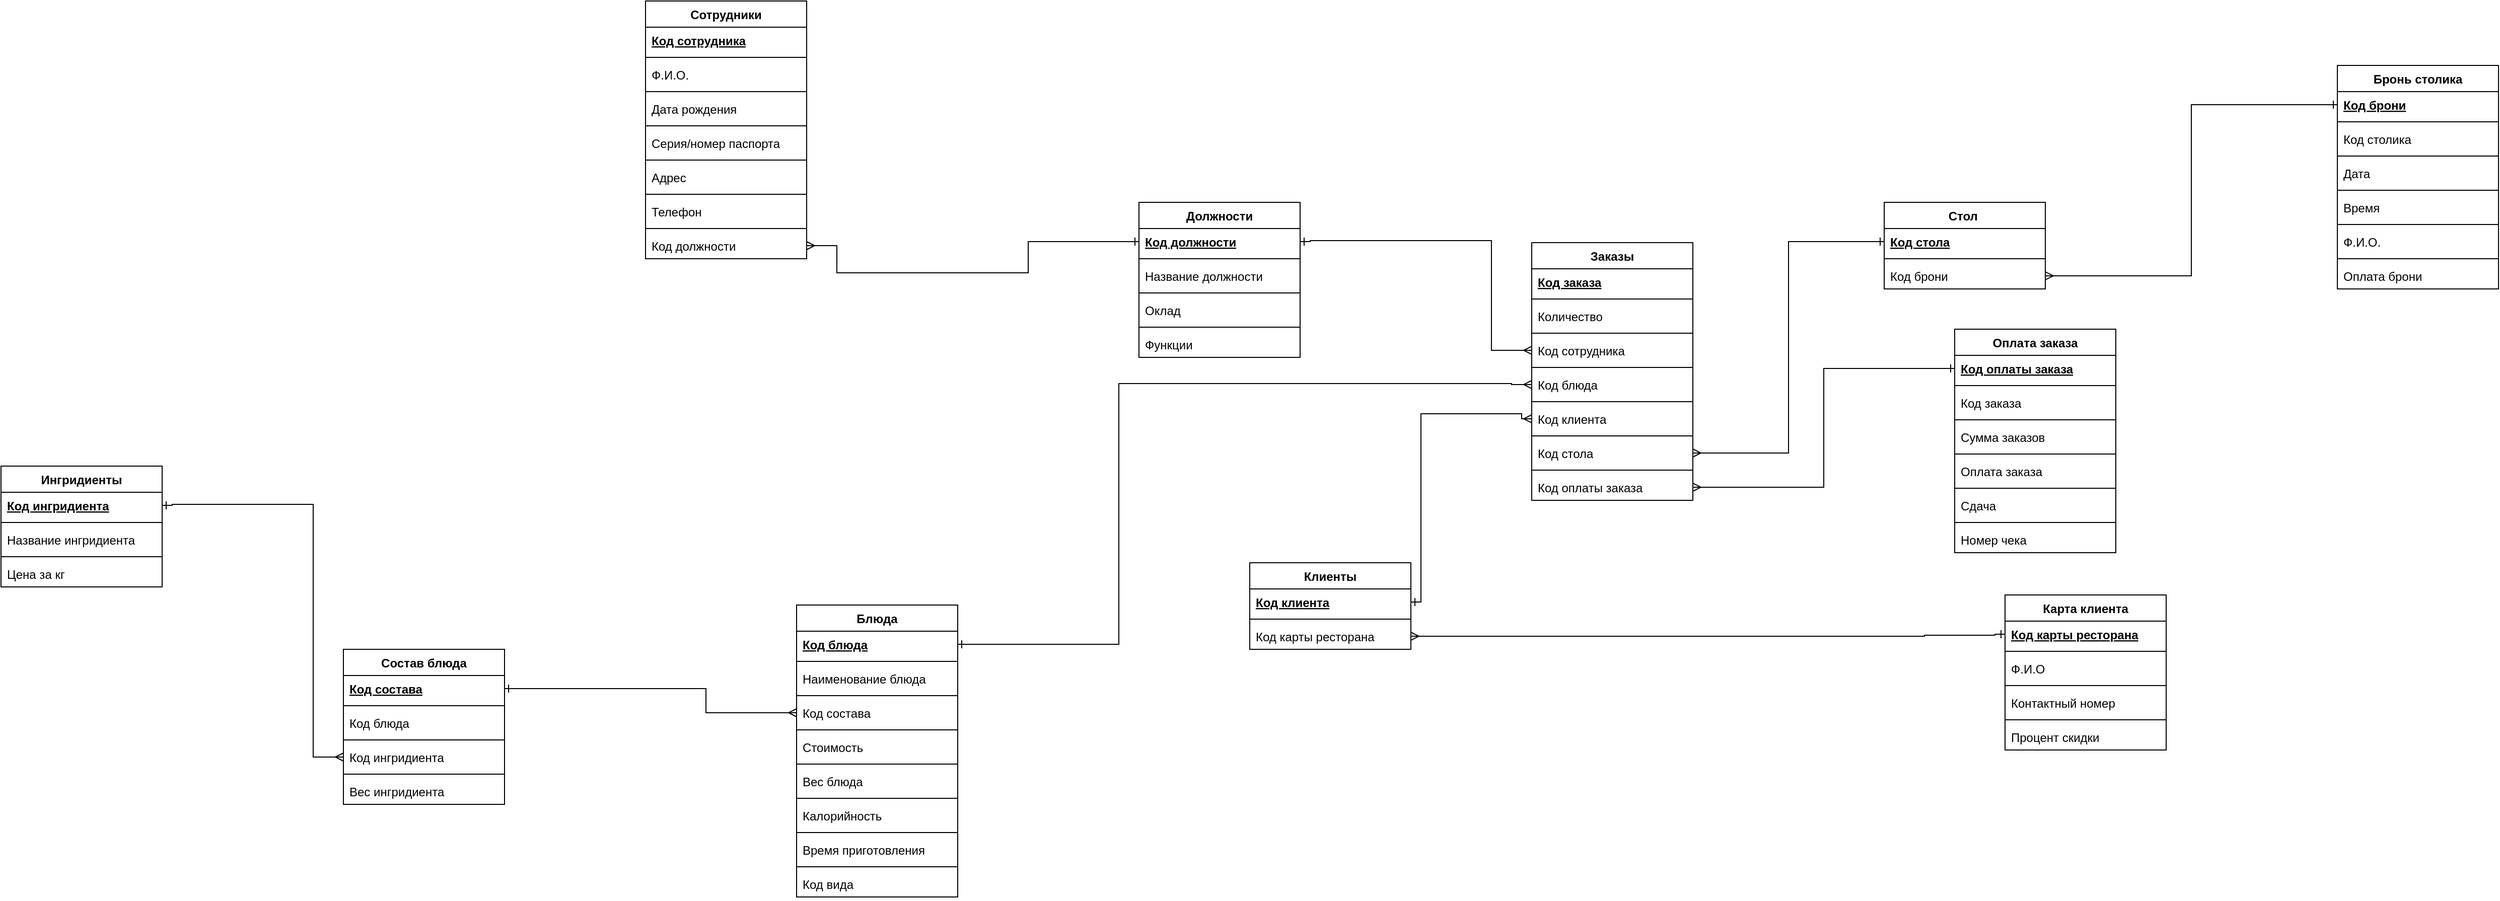<mxfile version="20.5.3" type="device"><diagram id="atBSLd9oxF2g1N4sdfub" name="Страница 1"><mxGraphModel dx="1361" dy="656" grid="1" gridSize="10" guides="1" tooltips="1" connect="1" arrows="1" fold="1" page="1" pageScale="1" pageWidth="827" pageHeight="1169" math="0" shadow="0"><root><mxCell id="0"/><mxCell id="1" parent="0"/><mxCell id="xciI6ftaK6mQQsYRn1a--1" value="Сотрудники" style="swimlane;fontStyle=1;align=center;verticalAlign=top;childLayout=stackLayout;horizontal=1;startSize=26;horizontalStack=0;resizeParent=1;resizeParentMax=0;resizeLast=0;collapsible=1;marginBottom=0;" parent="1" vertex="1"><mxGeometry x="50" y="170" width="160" height="256" as="geometry"/></mxCell><mxCell id="xciI6ftaK6mQQsYRn1a--2" value="Код сотрудника" style="text;strokeColor=none;fillColor=none;align=left;verticalAlign=top;spacingLeft=4;spacingRight=4;overflow=hidden;rotatable=0;points=[[0,0.5],[1,0.5]];portConstraint=eastwest;fontStyle=5" parent="xciI6ftaK6mQQsYRn1a--1" vertex="1"><mxGeometry y="26" width="160" height="26" as="geometry"/></mxCell><mxCell id="xciI6ftaK6mQQsYRn1a--3" value="" style="line;strokeWidth=1;fillColor=none;align=left;verticalAlign=middle;spacingTop=-1;spacingLeft=3;spacingRight=3;rotatable=0;labelPosition=right;points=[];portConstraint=eastwest;strokeColor=inherit;" parent="xciI6ftaK6mQQsYRn1a--1" vertex="1"><mxGeometry y="52" width="160" height="8" as="geometry"/></mxCell><mxCell id="xciI6ftaK6mQQsYRn1a--4" value="Ф.И.О." style="text;strokeColor=none;fillColor=none;align=left;verticalAlign=top;spacingLeft=4;spacingRight=4;overflow=hidden;rotatable=0;points=[[0,0.5],[1,0.5]];portConstraint=eastwest;" parent="xciI6ftaK6mQQsYRn1a--1" vertex="1"><mxGeometry y="60" width="160" height="26" as="geometry"/></mxCell><mxCell id="xciI6ftaK6mQQsYRn1a--10" value="" style="line;strokeWidth=1;fillColor=none;align=left;verticalAlign=middle;spacingTop=-1;spacingLeft=3;spacingRight=3;rotatable=0;labelPosition=right;points=[];portConstraint=eastwest;strokeColor=inherit;" parent="xciI6ftaK6mQQsYRn1a--1" vertex="1"><mxGeometry y="86" width="160" height="8" as="geometry"/></mxCell><mxCell id="xciI6ftaK6mQQsYRn1a--5" value="Дата рождения&#10;" style="text;strokeColor=none;fillColor=none;align=left;verticalAlign=top;spacingLeft=4;spacingRight=4;overflow=hidden;rotatable=0;points=[[0,0.5],[1,0.5]];portConstraint=eastwest;" parent="xciI6ftaK6mQQsYRn1a--1" vertex="1"><mxGeometry y="94" width="160" height="26" as="geometry"/></mxCell><mxCell id="xciI6ftaK6mQQsYRn1a--14" value="" style="line;strokeWidth=1;fillColor=none;align=left;verticalAlign=middle;spacingTop=-1;spacingLeft=3;spacingRight=3;rotatable=0;labelPosition=right;points=[];portConstraint=eastwest;strokeColor=inherit;" parent="xciI6ftaK6mQQsYRn1a--1" vertex="1"><mxGeometry y="120" width="160" height="8" as="geometry"/></mxCell><mxCell id="xciI6ftaK6mQQsYRn1a--6" value="Серия/номер паспорта" style="text;strokeColor=none;fillColor=none;align=left;verticalAlign=top;spacingLeft=4;spacingRight=4;overflow=hidden;rotatable=0;points=[[0,0.5],[1,0.5]];portConstraint=eastwest;" parent="xciI6ftaK6mQQsYRn1a--1" vertex="1"><mxGeometry y="128" width="160" height="26" as="geometry"/></mxCell><mxCell id="xciI6ftaK6mQQsYRn1a--11" value="" style="line;strokeWidth=1;fillColor=none;align=left;verticalAlign=middle;spacingTop=-1;spacingLeft=3;spacingRight=3;rotatable=0;labelPosition=right;points=[];portConstraint=eastwest;strokeColor=inherit;" parent="xciI6ftaK6mQQsYRn1a--1" vertex="1"><mxGeometry y="154" width="160" height="8" as="geometry"/></mxCell><mxCell id="xciI6ftaK6mQQsYRn1a--7" value="Адрес" style="text;strokeColor=none;fillColor=none;align=left;verticalAlign=top;spacingLeft=4;spacingRight=4;overflow=hidden;rotatable=0;points=[[0,0.5],[1,0.5]];portConstraint=eastwest;" parent="xciI6ftaK6mQQsYRn1a--1" vertex="1"><mxGeometry y="162" width="160" height="26" as="geometry"/></mxCell><mxCell id="xciI6ftaK6mQQsYRn1a--12" value="" style="line;strokeWidth=1;fillColor=none;align=left;verticalAlign=middle;spacingTop=-1;spacingLeft=3;spacingRight=3;rotatable=0;labelPosition=right;points=[];portConstraint=eastwest;strokeColor=inherit;" parent="xciI6ftaK6mQQsYRn1a--1" vertex="1"><mxGeometry y="188" width="160" height="8" as="geometry"/></mxCell><mxCell id="xciI6ftaK6mQQsYRn1a--8" value="Телефон" style="text;strokeColor=none;fillColor=none;align=left;verticalAlign=top;spacingLeft=4;spacingRight=4;overflow=hidden;rotatable=0;points=[[0,0.5],[1,0.5]];portConstraint=eastwest;" parent="xciI6ftaK6mQQsYRn1a--1" vertex="1"><mxGeometry y="196" width="160" height="26" as="geometry"/></mxCell><mxCell id="xciI6ftaK6mQQsYRn1a--13" value="" style="line;strokeWidth=1;fillColor=none;align=left;verticalAlign=middle;spacingTop=-1;spacingLeft=3;spacingRight=3;rotatable=0;labelPosition=right;points=[];portConstraint=eastwest;strokeColor=inherit;" parent="xciI6ftaK6mQQsYRn1a--1" vertex="1"><mxGeometry y="222" width="160" height="8" as="geometry"/></mxCell><mxCell id="xciI6ftaK6mQQsYRn1a--9" value="Код должности" style="text;strokeColor=none;fillColor=none;align=left;verticalAlign=top;spacingLeft=4;spacingRight=4;overflow=hidden;rotatable=0;points=[[0,0.5],[1,0.5]];portConstraint=eastwest;" parent="xciI6ftaK6mQQsYRn1a--1" vertex="1"><mxGeometry y="230" width="160" height="26" as="geometry"/></mxCell><mxCell id="xciI6ftaK6mQQsYRn1a--15" value="Заказы" style="swimlane;fontStyle=1;align=center;verticalAlign=top;childLayout=stackLayout;horizontal=1;startSize=26;horizontalStack=0;resizeParent=1;resizeParentMax=0;resizeLast=0;collapsible=1;marginBottom=0;" parent="1" vertex="1"><mxGeometry x="930" y="410" width="160" height="256" as="geometry"/></mxCell><mxCell id="xciI6ftaK6mQQsYRn1a--16" value="Код заказа" style="text;strokeColor=none;fillColor=none;align=left;verticalAlign=top;spacingLeft=4;spacingRight=4;overflow=hidden;rotatable=0;points=[[0,0.5],[1,0.5]];portConstraint=eastwest;fontStyle=5" parent="xciI6ftaK6mQQsYRn1a--15" vertex="1"><mxGeometry y="26" width="160" height="26" as="geometry"/></mxCell><mxCell id="xciI6ftaK6mQQsYRn1a--17" value="" style="line;strokeWidth=1;fillColor=none;align=left;verticalAlign=middle;spacingTop=-1;spacingLeft=3;spacingRight=3;rotatable=0;labelPosition=right;points=[];portConstraint=eastwest;strokeColor=inherit;" parent="xciI6ftaK6mQQsYRn1a--15" vertex="1"><mxGeometry y="52" width="160" height="8" as="geometry"/></mxCell><mxCell id="xciI6ftaK6mQQsYRn1a--18" value="Количество" style="text;strokeColor=none;fillColor=none;align=left;verticalAlign=top;spacingLeft=4;spacingRight=4;overflow=hidden;rotatable=0;points=[[0,0.5],[1,0.5]];portConstraint=eastwest;" parent="xciI6ftaK6mQQsYRn1a--15" vertex="1"><mxGeometry y="60" width="160" height="26" as="geometry"/></mxCell><mxCell id="xciI6ftaK6mQQsYRn1a--22" value="" style="line;strokeWidth=1;fillColor=none;align=left;verticalAlign=middle;spacingTop=-1;spacingLeft=3;spacingRight=3;rotatable=0;labelPosition=right;points=[];portConstraint=eastwest;strokeColor=inherit;" parent="xciI6ftaK6mQQsYRn1a--15" vertex="1"><mxGeometry y="86" width="160" height="8" as="geometry"/></mxCell><mxCell id="xciI6ftaK6mQQsYRn1a--19" value="Код сотрудника" style="text;strokeColor=none;fillColor=none;align=left;verticalAlign=top;spacingLeft=4;spacingRight=4;overflow=hidden;rotatable=0;points=[[0,0.5],[1,0.5]];portConstraint=eastwest;" parent="xciI6ftaK6mQQsYRn1a--15" vertex="1"><mxGeometry y="94" width="160" height="26" as="geometry"/></mxCell><mxCell id="xciI6ftaK6mQQsYRn1a--23" value="" style="line;strokeWidth=1;fillColor=none;align=left;verticalAlign=middle;spacingTop=-1;spacingLeft=3;spacingRight=3;rotatable=0;labelPosition=right;points=[];portConstraint=eastwest;strokeColor=inherit;" parent="xciI6ftaK6mQQsYRn1a--15" vertex="1"><mxGeometry y="120" width="160" height="8" as="geometry"/></mxCell><mxCell id="xciI6ftaK6mQQsYRn1a--20" value="Код блюда" style="text;strokeColor=none;fillColor=none;align=left;verticalAlign=top;spacingLeft=4;spacingRight=4;overflow=hidden;rotatable=0;points=[[0,0.5],[1,0.5]];portConstraint=eastwest;" parent="xciI6ftaK6mQQsYRn1a--15" vertex="1"><mxGeometry y="128" width="160" height="26" as="geometry"/></mxCell><mxCell id="xciI6ftaK6mQQsYRn1a--24" value="" style="line;strokeWidth=1;fillColor=none;align=left;verticalAlign=middle;spacingTop=-1;spacingLeft=3;spacingRight=3;rotatable=0;labelPosition=right;points=[];portConstraint=eastwest;strokeColor=inherit;" parent="xciI6ftaK6mQQsYRn1a--15" vertex="1"><mxGeometry y="154" width="160" height="8" as="geometry"/></mxCell><mxCell id="xciI6ftaK6mQQsYRn1a--21" value="Код клиента" style="text;strokeColor=none;fillColor=none;align=left;verticalAlign=top;spacingLeft=4;spacingRight=4;overflow=hidden;rotatable=0;points=[[0,0.5],[1,0.5]];portConstraint=eastwest;" parent="xciI6ftaK6mQQsYRn1a--15" vertex="1"><mxGeometry y="162" width="160" height="26" as="geometry"/></mxCell><mxCell id="rfaicWB3k9JsIbK_c1Ve-2" value="" style="line;strokeWidth=1;fillColor=none;align=left;verticalAlign=middle;spacingTop=-1;spacingLeft=3;spacingRight=3;rotatable=0;labelPosition=right;points=[];portConstraint=eastwest;strokeColor=inherit;" parent="xciI6ftaK6mQQsYRn1a--15" vertex="1"><mxGeometry y="188" width="160" height="8" as="geometry"/></mxCell><mxCell id="rfaicWB3k9JsIbK_c1Ve-1" value="Код стола" style="text;strokeColor=none;fillColor=none;align=left;verticalAlign=top;spacingLeft=4;spacingRight=4;overflow=hidden;rotatable=0;points=[[0,0.5],[1,0.5]];portConstraint=eastwest;" parent="xciI6ftaK6mQQsYRn1a--15" vertex="1"><mxGeometry y="196" width="160" height="26" as="geometry"/></mxCell><mxCell id="JYKzeI8kf_9H_aZX5BQ2-12" value="" style="line;strokeWidth=1;fillColor=none;align=left;verticalAlign=middle;spacingTop=-1;spacingLeft=3;spacingRight=3;rotatable=0;labelPosition=right;points=[];portConstraint=eastwest;strokeColor=inherit;" vertex="1" parent="xciI6ftaK6mQQsYRn1a--15"><mxGeometry y="222" width="160" height="8" as="geometry"/></mxCell><mxCell id="JYKzeI8kf_9H_aZX5BQ2-11" value="Код оплаты заказа" style="text;strokeColor=none;fillColor=none;align=left;verticalAlign=top;spacingLeft=4;spacingRight=4;overflow=hidden;rotatable=0;points=[[0,0.5],[1,0.5]];portConstraint=eastwest;" vertex="1" parent="xciI6ftaK6mQQsYRn1a--15"><mxGeometry y="230" width="160" height="26" as="geometry"/></mxCell><mxCell id="xciI6ftaK6mQQsYRn1a--25" value="Блюда" style="swimlane;fontStyle=1;align=center;verticalAlign=top;childLayout=stackLayout;horizontal=1;startSize=26;horizontalStack=0;resizeParent=1;resizeParentMax=0;resizeLast=0;collapsible=1;marginBottom=0;" parent="1" vertex="1"><mxGeometry x="200" y="770" width="160" height="290" as="geometry"/></mxCell><mxCell id="xciI6ftaK6mQQsYRn1a--26" value="Код блюда" style="text;strokeColor=none;fillColor=none;align=left;verticalAlign=top;spacingLeft=4;spacingRight=4;overflow=hidden;rotatable=0;points=[[0,0.5],[1,0.5]];portConstraint=eastwest;fontStyle=5" parent="xciI6ftaK6mQQsYRn1a--25" vertex="1"><mxGeometry y="26" width="160" height="26" as="geometry"/></mxCell><mxCell id="xciI6ftaK6mQQsYRn1a--27" value="" style="line;strokeWidth=1;fillColor=none;align=left;verticalAlign=middle;spacingTop=-1;spacingLeft=3;spacingRight=3;rotatable=0;labelPosition=right;points=[];portConstraint=eastwest;strokeColor=inherit;" parent="xciI6ftaK6mQQsYRn1a--25" vertex="1"><mxGeometry y="52" width="160" height="8" as="geometry"/></mxCell><mxCell id="xciI6ftaK6mQQsYRn1a--28" value="Наименование блюда" style="text;strokeColor=none;fillColor=none;align=left;verticalAlign=top;spacingLeft=4;spacingRight=4;overflow=hidden;rotatable=0;points=[[0,0.5],[1,0.5]];portConstraint=eastwest;" parent="xciI6ftaK6mQQsYRn1a--25" vertex="1"><mxGeometry y="60" width="160" height="26" as="geometry"/></mxCell><mxCell id="xciI6ftaK6mQQsYRn1a--29" value="" style="line;strokeWidth=1;fillColor=none;align=left;verticalAlign=middle;spacingTop=-1;spacingLeft=3;spacingRight=3;rotatable=0;labelPosition=right;points=[];portConstraint=eastwest;strokeColor=inherit;" parent="xciI6ftaK6mQQsYRn1a--25" vertex="1"><mxGeometry y="86" width="160" height="8" as="geometry"/></mxCell><mxCell id="xciI6ftaK6mQQsYRn1a--30" value="Код состава" style="text;strokeColor=none;fillColor=none;align=left;verticalAlign=top;spacingLeft=4;spacingRight=4;overflow=hidden;rotatable=0;points=[[0,0.5],[1,0.5]];portConstraint=eastwest;" parent="xciI6ftaK6mQQsYRn1a--25" vertex="1"><mxGeometry y="94" width="160" height="26" as="geometry"/></mxCell><mxCell id="xciI6ftaK6mQQsYRn1a--31" value="" style="line;strokeWidth=1;fillColor=none;align=left;verticalAlign=middle;spacingTop=-1;spacingLeft=3;spacingRight=3;rotatable=0;labelPosition=right;points=[];portConstraint=eastwest;strokeColor=inherit;" parent="xciI6ftaK6mQQsYRn1a--25" vertex="1"><mxGeometry y="120" width="160" height="8" as="geometry"/></mxCell><mxCell id="xciI6ftaK6mQQsYRn1a--32" value="Стоимость" style="text;strokeColor=none;fillColor=none;align=left;verticalAlign=top;spacingLeft=4;spacingRight=4;overflow=hidden;rotatable=0;points=[[0,0.5],[1,0.5]];portConstraint=eastwest;" parent="xciI6ftaK6mQQsYRn1a--25" vertex="1"><mxGeometry y="128" width="160" height="26" as="geometry"/></mxCell><mxCell id="xciI6ftaK6mQQsYRn1a--33" value="" style="line;strokeWidth=1;fillColor=none;align=left;verticalAlign=middle;spacingTop=-1;spacingLeft=3;spacingRight=3;rotatable=0;labelPosition=right;points=[];portConstraint=eastwest;strokeColor=inherit;" parent="xciI6ftaK6mQQsYRn1a--25" vertex="1"><mxGeometry y="154" width="160" height="8" as="geometry"/></mxCell><mxCell id="xciI6ftaK6mQQsYRn1a--34" value="Вес блюда" style="text;strokeColor=none;fillColor=none;align=left;verticalAlign=top;spacingLeft=4;spacingRight=4;overflow=hidden;rotatable=0;points=[[0,0.5],[1,0.5]];portConstraint=eastwest;" parent="xciI6ftaK6mQQsYRn1a--25" vertex="1"><mxGeometry y="162" width="160" height="26" as="geometry"/></mxCell><mxCell id="xciI6ftaK6mQQsYRn1a--38" value="" style="line;strokeWidth=1;fillColor=none;align=left;verticalAlign=middle;spacingTop=-1;spacingLeft=3;spacingRight=3;rotatable=0;labelPosition=right;points=[];portConstraint=eastwest;strokeColor=inherit;" parent="xciI6ftaK6mQQsYRn1a--25" vertex="1"><mxGeometry y="188" width="160" height="8" as="geometry"/></mxCell><mxCell id="xciI6ftaK6mQQsYRn1a--35" value="Калорийность" style="text;strokeColor=none;fillColor=none;align=left;verticalAlign=top;spacingLeft=4;spacingRight=4;overflow=hidden;rotatable=0;points=[[0,0.5],[1,0.5]];portConstraint=eastwest;" parent="xciI6ftaK6mQQsYRn1a--25" vertex="1"><mxGeometry y="196" width="160" height="26" as="geometry"/></mxCell><mxCell id="xciI6ftaK6mQQsYRn1a--40" value="" style="line;strokeWidth=1;fillColor=none;align=left;verticalAlign=middle;spacingTop=-1;spacingLeft=3;spacingRight=3;rotatable=0;labelPosition=right;points=[];portConstraint=eastwest;strokeColor=inherit;" parent="xciI6ftaK6mQQsYRn1a--25" vertex="1"><mxGeometry y="222" width="160" height="8" as="geometry"/></mxCell><mxCell id="xciI6ftaK6mQQsYRn1a--36" value="Время приготовления" style="text;strokeColor=none;fillColor=none;align=left;verticalAlign=top;spacingLeft=4;spacingRight=4;overflow=hidden;rotatable=0;points=[[0,0.5],[1,0.5]];portConstraint=eastwest;" parent="xciI6ftaK6mQQsYRn1a--25" vertex="1"><mxGeometry y="230" width="160" height="26" as="geometry"/></mxCell><mxCell id="xciI6ftaK6mQQsYRn1a--39" value="" style="line;strokeWidth=1;fillColor=none;align=left;verticalAlign=middle;spacingTop=-1;spacingLeft=3;spacingRight=3;rotatable=0;labelPosition=right;points=[];portConstraint=eastwest;strokeColor=inherit;" parent="xciI6ftaK6mQQsYRn1a--25" vertex="1"><mxGeometry y="256" width="160" height="8" as="geometry"/></mxCell><mxCell id="xciI6ftaK6mQQsYRn1a--37" value="Код вида" style="text;strokeColor=none;fillColor=none;align=left;verticalAlign=top;spacingLeft=4;spacingRight=4;overflow=hidden;rotatable=0;points=[[0,0.5],[1,0.5]];portConstraint=eastwest;" parent="xciI6ftaK6mQQsYRn1a--25" vertex="1"><mxGeometry y="264" width="160" height="26" as="geometry"/></mxCell><mxCell id="xciI6ftaK6mQQsYRn1a--51" value="Должности" style="swimlane;fontStyle=1;align=center;verticalAlign=top;childLayout=stackLayout;horizontal=1;startSize=26;horizontalStack=0;resizeParent=1;resizeParentMax=0;resizeLast=0;collapsible=1;marginBottom=0;" parent="1" vertex="1"><mxGeometry x="540" y="370" width="160" height="154" as="geometry"/></mxCell><mxCell id="xciI6ftaK6mQQsYRn1a--52" value="Код должности" style="text;strokeColor=none;fillColor=none;align=left;verticalAlign=top;spacingLeft=4;spacingRight=4;overflow=hidden;rotatable=0;points=[[0,0.5],[1,0.5]];portConstraint=eastwest;fontStyle=5" parent="xciI6ftaK6mQQsYRn1a--51" vertex="1"><mxGeometry y="26" width="160" height="26" as="geometry"/></mxCell><mxCell id="xciI6ftaK6mQQsYRn1a--53" value="" style="line;strokeWidth=1;fillColor=none;align=left;verticalAlign=middle;spacingTop=-1;spacingLeft=3;spacingRight=3;rotatable=0;labelPosition=right;points=[];portConstraint=eastwest;strokeColor=inherit;" parent="xciI6ftaK6mQQsYRn1a--51" vertex="1"><mxGeometry y="52" width="160" height="8" as="geometry"/></mxCell><mxCell id="xciI6ftaK6mQQsYRn1a--54" value="Название должности" style="text;strokeColor=none;fillColor=none;align=left;verticalAlign=top;spacingLeft=4;spacingRight=4;overflow=hidden;rotatable=0;points=[[0,0.5],[1,0.5]];portConstraint=eastwest;" parent="xciI6ftaK6mQQsYRn1a--51" vertex="1"><mxGeometry y="60" width="160" height="26" as="geometry"/></mxCell><mxCell id="xciI6ftaK6mQQsYRn1a--55" value="" style="line;strokeWidth=1;fillColor=none;align=left;verticalAlign=middle;spacingTop=-1;spacingLeft=3;spacingRight=3;rotatable=0;labelPosition=right;points=[];portConstraint=eastwest;strokeColor=inherit;" parent="xciI6ftaK6mQQsYRn1a--51" vertex="1"><mxGeometry y="86" width="160" height="8" as="geometry"/></mxCell><mxCell id="xciI6ftaK6mQQsYRn1a--56" value="Оклад" style="text;strokeColor=none;fillColor=none;align=left;verticalAlign=top;spacingLeft=4;spacingRight=4;overflow=hidden;rotatable=0;points=[[0,0.5],[1,0.5]];portConstraint=eastwest;" parent="xciI6ftaK6mQQsYRn1a--51" vertex="1"><mxGeometry y="94" width="160" height="26" as="geometry"/></mxCell><mxCell id="xciI6ftaK6mQQsYRn1a--57" value="" style="line;strokeWidth=1;fillColor=none;align=left;verticalAlign=middle;spacingTop=-1;spacingLeft=3;spacingRight=3;rotatable=0;labelPosition=right;points=[];portConstraint=eastwest;strokeColor=inherit;" parent="xciI6ftaK6mQQsYRn1a--51" vertex="1"><mxGeometry y="120" width="160" height="8" as="geometry"/></mxCell><mxCell id="xciI6ftaK6mQQsYRn1a--58" value="Функции" style="text;strokeColor=none;fillColor=none;align=left;verticalAlign=top;spacingLeft=4;spacingRight=4;overflow=hidden;rotatable=0;points=[[0,0.5],[1,0.5]];portConstraint=eastwest;" parent="xciI6ftaK6mQQsYRn1a--51" vertex="1"><mxGeometry y="128" width="160" height="26" as="geometry"/></mxCell><mxCell id="xciI6ftaK6mQQsYRn1a--71" value="Бронь столика" style="swimlane;fontStyle=1;align=center;verticalAlign=top;childLayout=stackLayout;horizontal=1;startSize=26;horizontalStack=0;resizeParent=1;resizeParentMax=0;resizeLast=0;collapsible=1;marginBottom=0;" parent="1" vertex="1"><mxGeometry x="1730" y="234" width="160" height="222" as="geometry"/></mxCell><mxCell id="xciI6ftaK6mQQsYRn1a--72" value="Код брони" style="text;strokeColor=none;fillColor=none;align=left;verticalAlign=top;spacingLeft=4;spacingRight=4;overflow=hidden;rotatable=0;points=[[0,0.5],[1,0.5]];portConstraint=eastwest;fontStyle=5" parent="xciI6ftaK6mQQsYRn1a--71" vertex="1"><mxGeometry y="26" width="160" height="26" as="geometry"/></mxCell><mxCell id="xciI6ftaK6mQQsYRn1a--73" value="" style="line;strokeWidth=1;fillColor=none;align=left;verticalAlign=middle;spacingTop=-1;spacingLeft=3;spacingRight=3;rotatable=0;labelPosition=right;points=[];portConstraint=eastwest;strokeColor=inherit;" parent="xciI6ftaK6mQQsYRn1a--71" vertex="1"><mxGeometry y="52" width="160" height="8" as="geometry"/></mxCell><mxCell id="xciI6ftaK6mQQsYRn1a--74" value="Код столика" style="text;strokeColor=none;fillColor=none;align=left;verticalAlign=top;spacingLeft=4;spacingRight=4;overflow=hidden;rotatable=0;points=[[0,0.5],[1,0.5]];portConstraint=eastwest;" parent="xciI6ftaK6mQQsYRn1a--71" vertex="1"><mxGeometry y="60" width="160" height="26" as="geometry"/></mxCell><mxCell id="xciI6ftaK6mQQsYRn1a--75" value="" style="line;strokeWidth=1;fillColor=none;align=left;verticalAlign=middle;spacingTop=-1;spacingLeft=3;spacingRight=3;rotatable=0;labelPosition=right;points=[];portConstraint=eastwest;strokeColor=inherit;" parent="xciI6ftaK6mQQsYRn1a--71" vertex="1"><mxGeometry y="86" width="160" height="8" as="geometry"/></mxCell><mxCell id="xciI6ftaK6mQQsYRn1a--76" value="Дата" style="text;strokeColor=none;fillColor=none;align=left;verticalAlign=top;spacingLeft=4;spacingRight=4;overflow=hidden;rotatable=0;points=[[0,0.5],[1,0.5]];portConstraint=eastwest;" parent="xciI6ftaK6mQQsYRn1a--71" vertex="1"><mxGeometry y="94" width="160" height="26" as="geometry"/></mxCell><mxCell id="xciI6ftaK6mQQsYRn1a--77" value="" style="line;strokeWidth=1;fillColor=none;align=left;verticalAlign=middle;spacingTop=-1;spacingLeft=3;spacingRight=3;rotatable=0;labelPosition=right;points=[];portConstraint=eastwest;strokeColor=inherit;" parent="xciI6ftaK6mQQsYRn1a--71" vertex="1"><mxGeometry y="120" width="160" height="8" as="geometry"/></mxCell><mxCell id="xciI6ftaK6mQQsYRn1a--78" value="Время" style="text;strokeColor=none;fillColor=none;align=left;verticalAlign=top;spacingLeft=4;spacingRight=4;overflow=hidden;rotatable=0;points=[[0,0.5],[1,0.5]];portConstraint=eastwest;" parent="xciI6ftaK6mQQsYRn1a--71" vertex="1"><mxGeometry y="128" width="160" height="26" as="geometry"/></mxCell><mxCell id="xciI6ftaK6mQQsYRn1a--79" value="" style="line;strokeWidth=1;fillColor=none;align=left;verticalAlign=middle;spacingTop=-1;spacingLeft=3;spacingRight=3;rotatable=0;labelPosition=right;points=[];portConstraint=eastwest;strokeColor=inherit;" parent="xciI6ftaK6mQQsYRn1a--71" vertex="1"><mxGeometry y="154" width="160" height="8" as="geometry"/></mxCell><mxCell id="xciI6ftaK6mQQsYRn1a--80" value="Ф.И.О. " style="text;strokeColor=none;fillColor=none;align=left;verticalAlign=top;spacingLeft=4;spacingRight=4;overflow=hidden;rotatable=0;points=[[0,0.5],[1,0.5]];portConstraint=eastwest;" parent="xciI6ftaK6mQQsYRn1a--71" vertex="1"><mxGeometry y="162" width="160" height="26" as="geometry"/></mxCell><mxCell id="xciI6ftaK6mQQsYRn1a--81" value="" style="line;strokeWidth=1;fillColor=none;align=left;verticalAlign=middle;spacingTop=-1;spacingLeft=3;spacingRight=3;rotatable=0;labelPosition=right;points=[];portConstraint=eastwest;strokeColor=inherit;" parent="xciI6ftaK6mQQsYRn1a--71" vertex="1"><mxGeometry y="188" width="160" height="8" as="geometry"/></mxCell><mxCell id="xciI6ftaK6mQQsYRn1a--82" value="Оплата брони" style="text;strokeColor=none;fillColor=none;align=left;verticalAlign=top;spacingLeft=4;spacingRight=4;overflow=hidden;rotatable=0;points=[[0,0.5],[1,0.5]];portConstraint=eastwest;" parent="xciI6ftaK6mQQsYRn1a--71" vertex="1"><mxGeometry y="196" width="160" height="26" as="geometry"/></mxCell><mxCell id="xciI6ftaK6mQQsYRn1a--85" value="Стол " style="swimlane;fontStyle=1;align=center;verticalAlign=top;childLayout=stackLayout;horizontal=1;startSize=26;horizontalStack=0;resizeParent=1;resizeParentMax=0;resizeLast=0;collapsible=1;marginBottom=0;" parent="1" vertex="1"><mxGeometry x="1280" y="370" width="160" height="86" as="geometry"/></mxCell><mxCell id="xciI6ftaK6mQQsYRn1a--86" value="Код стола" style="text;strokeColor=none;fillColor=none;align=left;verticalAlign=top;spacingLeft=4;spacingRight=4;overflow=hidden;rotatable=0;points=[[0,0.5],[1,0.5]];portConstraint=eastwest;fontStyle=5" parent="xciI6ftaK6mQQsYRn1a--85" vertex="1"><mxGeometry y="26" width="160" height="26" as="geometry"/></mxCell><mxCell id="xciI6ftaK6mQQsYRn1a--87" value="" style="line;strokeWidth=1;fillColor=none;align=left;verticalAlign=middle;spacingTop=-1;spacingLeft=3;spacingRight=3;rotatable=0;labelPosition=right;points=[];portConstraint=eastwest;strokeColor=inherit;" parent="xciI6ftaK6mQQsYRn1a--85" vertex="1"><mxGeometry y="52" width="160" height="8" as="geometry"/></mxCell><mxCell id="xciI6ftaK6mQQsYRn1a--88" value="Код брони" style="text;strokeColor=none;fillColor=none;align=left;verticalAlign=top;spacingLeft=4;spacingRight=4;overflow=hidden;rotatable=0;points=[[0,0.5],[1,0.5]];portConstraint=eastwest;" parent="xciI6ftaK6mQQsYRn1a--85" vertex="1"><mxGeometry y="60" width="160" height="26" as="geometry"/></mxCell><mxCell id="xciI6ftaK6mQQsYRn1a--98" value="Состав блюда" style="swimlane;fontStyle=1;align=center;verticalAlign=top;childLayout=stackLayout;horizontal=1;startSize=26;horizontalStack=0;resizeParent=1;resizeParentMax=0;resizeLast=0;collapsible=1;marginBottom=0;" parent="1" vertex="1"><mxGeometry x="-250" y="814" width="160" height="154" as="geometry"/></mxCell><mxCell id="xciI6ftaK6mQQsYRn1a--99" value="Код состава" style="text;strokeColor=none;fillColor=none;align=left;verticalAlign=top;spacingLeft=4;spacingRight=4;overflow=hidden;rotatable=0;points=[[0,0.5],[1,0.5]];portConstraint=eastwest;fontStyle=5" parent="xciI6ftaK6mQQsYRn1a--98" vertex="1"><mxGeometry y="26" width="160" height="26" as="geometry"/></mxCell><mxCell id="xciI6ftaK6mQQsYRn1a--100" value="" style="line;strokeWidth=1;fillColor=none;align=left;verticalAlign=middle;spacingTop=-1;spacingLeft=3;spacingRight=3;rotatable=0;labelPosition=right;points=[];portConstraint=eastwest;strokeColor=inherit;" parent="xciI6ftaK6mQQsYRn1a--98" vertex="1"><mxGeometry y="52" width="160" height="8" as="geometry"/></mxCell><mxCell id="xciI6ftaK6mQQsYRn1a--101" value="Код блюда" style="text;strokeColor=none;fillColor=none;align=left;verticalAlign=top;spacingLeft=4;spacingRight=4;overflow=hidden;rotatable=0;points=[[0,0.5],[1,0.5]];portConstraint=eastwest;" parent="xciI6ftaK6mQQsYRn1a--98" vertex="1"><mxGeometry y="60" width="160" height="26" as="geometry"/></mxCell><mxCell id="xciI6ftaK6mQQsYRn1a--102" value="" style="line;strokeWidth=1;fillColor=none;align=left;verticalAlign=middle;spacingTop=-1;spacingLeft=3;spacingRight=3;rotatable=0;labelPosition=right;points=[];portConstraint=eastwest;strokeColor=inherit;" parent="xciI6ftaK6mQQsYRn1a--98" vertex="1"><mxGeometry y="86" width="160" height="8" as="geometry"/></mxCell><mxCell id="xciI6ftaK6mQQsYRn1a--103" value="Код ингридиента" style="text;strokeColor=none;fillColor=none;align=left;verticalAlign=top;spacingLeft=4;spacingRight=4;overflow=hidden;rotatable=0;points=[[0,0.5],[1,0.5]];portConstraint=eastwest;" parent="xciI6ftaK6mQQsYRn1a--98" vertex="1"><mxGeometry y="94" width="160" height="26" as="geometry"/></mxCell><mxCell id="xciI6ftaK6mQQsYRn1a--104" value="" style="line;strokeWidth=1;fillColor=none;align=left;verticalAlign=middle;spacingTop=-1;spacingLeft=3;spacingRight=3;rotatable=0;labelPosition=right;points=[];portConstraint=eastwest;strokeColor=inherit;" parent="xciI6ftaK6mQQsYRn1a--98" vertex="1"><mxGeometry y="120" width="160" height="8" as="geometry"/></mxCell><mxCell id="xciI6ftaK6mQQsYRn1a--105" value="Вес ингридиента" style="text;strokeColor=none;fillColor=none;align=left;verticalAlign=top;spacingLeft=4;spacingRight=4;overflow=hidden;rotatable=0;points=[[0,0.5],[1,0.5]];portConstraint=eastwest;" parent="xciI6ftaK6mQQsYRn1a--98" vertex="1"><mxGeometry y="128" width="160" height="26" as="geometry"/></mxCell><mxCell id="xciI6ftaK6mQQsYRn1a--110" value="Клиенты" style="swimlane;fontStyle=1;align=center;verticalAlign=top;childLayout=stackLayout;horizontal=1;startSize=26;horizontalStack=0;resizeParent=1;resizeParentMax=0;resizeLast=0;collapsible=1;marginBottom=0;" parent="1" vertex="1"><mxGeometry x="650" y="728" width="160" height="86" as="geometry"/></mxCell><mxCell id="xciI6ftaK6mQQsYRn1a--111" value="Код клиента" style="text;strokeColor=none;fillColor=none;align=left;verticalAlign=top;spacingLeft=4;spacingRight=4;overflow=hidden;rotatable=0;points=[[0,0.5],[1,0.5]];portConstraint=eastwest;fontStyle=5" parent="xciI6ftaK6mQQsYRn1a--110" vertex="1"><mxGeometry y="26" width="160" height="26" as="geometry"/></mxCell><mxCell id="xciI6ftaK6mQQsYRn1a--112" value="" style="line;strokeWidth=1;fillColor=none;align=left;verticalAlign=middle;spacingTop=-1;spacingLeft=3;spacingRight=3;rotatable=0;labelPosition=right;points=[];portConstraint=eastwest;strokeColor=inherit;" parent="xciI6ftaK6mQQsYRn1a--110" vertex="1"><mxGeometry y="52" width="160" height="8" as="geometry"/></mxCell><mxCell id="xciI6ftaK6mQQsYRn1a--113" value="Код карты ресторана" style="text;strokeColor=none;fillColor=none;align=left;verticalAlign=top;spacingLeft=4;spacingRight=4;overflow=hidden;rotatable=0;points=[[0,0.5],[1,0.5]];portConstraint=eastwest;" parent="xciI6ftaK6mQQsYRn1a--110" vertex="1"><mxGeometry y="60" width="160" height="26" as="geometry"/></mxCell><mxCell id="xciI6ftaK6mQQsYRn1a--122" value="Карта клиента" style="swimlane;fontStyle=1;align=center;verticalAlign=top;childLayout=stackLayout;horizontal=1;startSize=26;horizontalStack=0;resizeParent=1;resizeParentMax=0;resizeLast=0;collapsible=1;marginBottom=0;" parent="1" vertex="1"><mxGeometry x="1400" y="760" width="160" height="154" as="geometry"/></mxCell><mxCell id="xciI6ftaK6mQQsYRn1a--123" value="Код карты ресторана" style="text;strokeColor=none;fillColor=none;align=left;verticalAlign=top;spacingLeft=4;spacingRight=4;overflow=hidden;rotatable=0;points=[[0,0.5],[1,0.5]];portConstraint=eastwest;fontStyle=5" parent="xciI6ftaK6mQQsYRn1a--122" vertex="1"><mxGeometry y="26" width="160" height="26" as="geometry"/></mxCell><mxCell id="xciI6ftaK6mQQsYRn1a--124" value="" style="line;strokeWidth=1;fillColor=none;align=left;verticalAlign=middle;spacingTop=-1;spacingLeft=3;spacingRight=3;rotatable=0;labelPosition=right;points=[];portConstraint=eastwest;strokeColor=inherit;" parent="xciI6ftaK6mQQsYRn1a--122" vertex="1"><mxGeometry y="52" width="160" height="8" as="geometry"/></mxCell><mxCell id="xciI6ftaK6mQQsYRn1a--125" value="Ф.И.О" style="text;strokeColor=none;fillColor=none;align=left;verticalAlign=top;spacingLeft=4;spacingRight=4;overflow=hidden;rotatable=0;points=[[0,0.5],[1,0.5]];portConstraint=eastwest;" parent="xciI6ftaK6mQQsYRn1a--122" vertex="1"><mxGeometry y="60" width="160" height="26" as="geometry"/></mxCell><mxCell id="xciI6ftaK6mQQsYRn1a--129" value="" style="line;strokeWidth=1;fillColor=none;align=left;verticalAlign=middle;spacingTop=-1;spacingLeft=3;spacingRight=3;rotatable=0;labelPosition=right;points=[];portConstraint=eastwest;strokeColor=inherit;" parent="xciI6ftaK6mQQsYRn1a--122" vertex="1"><mxGeometry y="86" width="160" height="8" as="geometry"/></mxCell><mxCell id="xciI6ftaK6mQQsYRn1a--126" value="Контактный номер" style="text;strokeColor=none;fillColor=none;align=left;verticalAlign=top;spacingLeft=4;spacingRight=4;overflow=hidden;rotatable=0;points=[[0,0.5],[1,0.5]];portConstraint=eastwest;" parent="xciI6ftaK6mQQsYRn1a--122" vertex="1"><mxGeometry y="94" width="160" height="26" as="geometry"/></mxCell><mxCell id="xciI6ftaK6mQQsYRn1a--131" value="" style="line;strokeWidth=1;fillColor=none;align=left;verticalAlign=middle;spacingTop=-1;spacingLeft=3;spacingRight=3;rotatable=0;labelPosition=right;points=[];portConstraint=eastwest;strokeColor=inherit;" parent="xciI6ftaK6mQQsYRn1a--122" vertex="1"><mxGeometry y="120" width="160" height="8" as="geometry"/></mxCell><mxCell id="xciI6ftaK6mQQsYRn1a--130" value="Процент скидки" style="text;strokeColor=none;fillColor=none;align=left;verticalAlign=top;spacingLeft=4;spacingRight=4;overflow=hidden;rotatable=0;points=[[0,0.5],[1,0.5]];portConstraint=eastwest;" parent="xciI6ftaK6mQQsYRn1a--122" vertex="1"><mxGeometry y="128" width="160" height="26" as="geometry"/></mxCell><mxCell id="rfaicWB3k9JsIbK_c1Ve-5" style="edgeStyle=orthogonalEdgeStyle;rounded=0;orthogonalLoop=1;jettySize=auto;html=1;exitX=1;exitY=0.5;exitDx=0;exitDy=0;entryX=0;entryY=0.5;entryDx=0;entryDy=0;startArrow=ERmany;startFill=0;endArrow=ERone;endFill=0;" parent="1" source="rfaicWB3k9JsIbK_c1Ve-1" target="xciI6ftaK6mQQsYRn1a--86" edge="1"><mxGeometry relative="1" as="geometry"/></mxCell><mxCell id="rfaicWB3k9JsIbK_c1Ve-6" style="edgeStyle=orthogonalEdgeStyle;rounded=0;orthogonalLoop=1;jettySize=auto;html=1;exitX=1;exitY=0.5;exitDx=0;exitDy=0;entryX=0;entryY=0.5;entryDx=0;entryDy=0;startArrow=ERmany;startFill=0;endArrow=ERone;endFill=0;" parent="1" source="xciI6ftaK6mQQsYRn1a--88" target="xciI6ftaK6mQQsYRn1a--72" edge="1"><mxGeometry relative="1" as="geometry"><mxPoint x="1520" y="608.97" as="sourcePoint"/><mxPoint x="1750" y="398.97" as="targetPoint"/></mxGeometry></mxCell><mxCell id="rfaicWB3k9JsIbK_c1Ve-7" style="edgeStyle=orthogonalEdgeStyle;rounded=0;orthogonalLoop=1;jettySize=auto;html=1;exitX=1;exitY=0.5;exitDx=0;exitDy=0;entryX=0;entryY=0.5;entryDx=0;entryDy=0;startArrow=ERmany;startFill=0;endArrow=ERone;endFill=0;" parent="1" source="xciI6ftaK6mQQsYRn1a--113" target="xciI6ftaK6mQQsYRn1a--123" edge="1"><mxGeometry relative="1" as="geometry"><mxPoint x="870" y="910.0" as="sourcePoint"/><mxPoint x="1160" y="740" as="targetPoint"/><Array as="points"><mxPoint x="1320" y="801"/><mxPoint x="1320" y="800"/><mxPoint x="1390" y="800"/></Array></mxGeometry></mxCell><mxCell id="rfaicWB3k9JsIbK_c1Ve-8" style="edgeStyle=orthogonalEdgeStyle;rounded=0;orthogonalLoop=1;jettySize=auto;html=1;entryX=0;entryY=0.5;entryDx=0;entryDy=0;startArrow=ERone;startFill=0;endArrow=ERmany;endFill=0;exitX=1;exitY=0.5;exitDx=0;exitDy=0;" parent="1" source="xciI6ftaK6mQQsYRn1a--111" target="xciI6ftaK6mQQsYRn1a--21" edge="1"><mxGeometry relative="1" as="geometry"><mxPoint x="820" y="760" as="sourcePoint"/><mxPoint x="1347" y="700" as="targetPoint"/><Array as="points"><mxPoint x="820" y="767"/><mxPoint x="820" y="580"/><mxPoint x="920" y="580"/></Array></mxGeometry></mxCell><mxCell id="rfaicWB3k9JsIbK_c1Ve-9" style="edgeStyle=orthogonalEdgeStyle;rounded=0;orthogonalLoop=1;jettySize=auto;html=1;entryX=0;entryY=0.5;entryDx=0;entryDy=0;startArrow=ERone;startFill=0;endArrow=ERmany;endFill=0;exitX=1;exitY=0.5;exitDx=0;exitDy=0;" parent="1" source="xciI6ftaK6mQQsYRn1a--52" target="xciI6ftaK6mQQsYRn1a--19" edge="1"><mxGeometry relative="1" as="geometry"><mxPoint x="730" y="408" as="sourcePoint"/><mxPoint x="980" y="220.06" as="targetPoint"/><Array as="points"><mxPoint x="710" y="408"/><mxPoint x="890" y="408"/><mxPoint x="890" y="517"/></Array></mxGeometry></mxCell><mxCell id="rfaicWB3k9JsIbK_c1Ve-12" style="edgeStyle=orthogonalEdgeStyle;rounded=0;orthogonalLoop=1;jettySize=auto;html=1;entryX=0;entryY=0.5;entryDx=0;entryDy=0;startArrow=ERone;startFill=0;endArrow=ERmany;endFill=0;exitX=1;exitY=0.5;exitDx=0;exitDy=0;" parent="1" source="xciI6ftaK6mQQsYRn1a--26" target="xciI6ftaK6mQQsYRn1a--20" edge="1"><mxGeometry relative="1" as="geometry"><mxPoint x="450" y="771" as="sourcePoint"/><mxPoint x="650" y="873" as="targetPoint"/><Array as="points"><mxPoint x="520" y="809"/><mxPoint x="520" y="550"/><mxPoint x="910" y="550"/></Array></mxGeometry></mxCell><mxCell id="rfaicWB3k9JsIbK_c1Ve-13" style="edgeStyle=orthogonalEdgeStyle;rounded=0;orthogonalLoop=1;jettySize=auto;html=1;entryX=0;entryY=0.5;entryDx=0;entryDy=0;startArrow=ERone;startFill=0;endArrow=ERmany;endFill=0;exitX=1;exitY=0.5;exitDx=0;exitDy=0;" parent="1" source="xciI6ftaK6mQQsYRn1a--99" target="xciI6ftaK6mQQsYRn1a--30" edge="1"><mxGeometry relative="1" as="geometry"><mxPoint x="160" y="574" as="sourcePoint"/><mxPoint x="330" y="704" as="targetPoint"/><Array as="points"><mxPoint x="110" y="853"/><mxPoint x="110" y="877"/></Array></mxGeometry></mxCell><mxCell id="rfaicWB3k9JsIbK_c1Ve-14" value="Ингридиенты" style="swimlane;fontStyle=1;align=center;verticalAlign=top;childLayout=stackLayout;horizontal=1;startSize=26;horizontalStack=0;resizeParent=1;resizeParentMax=0;resizeLast=0;collapsible=1;marginBottom=0;" parent="1" vertex="1"><mxGeometry x="-590" y="632" width="160" height="120" as="geometry"/></mxCell><mxCell id="rfaicWB3k9JsIbK_c1Ve-15" value="Код ингридиента" style="text;strokeColor=none;fillColor=none;align=left;verticalAlign=top;spacingLeft=4;spacingRight=4;overflow=hidden;rotatable=0;points=[[0,0.5],[1,0.5]];portConstraint=eastwest;fontStyle=5" parent="rfaicWB3k9JsIbK_c1Ve-14" vertex="1"><mxGeometry y="26" width="160" height="26" as="geometry"/></mxCell><mxCell id="rfaicWB3k9JsIbK_c1Ve-16" value="" style="line;strokeWidth=1;fillColor=none;align=left;verticalAlign=middle;spacingTop=-1;spacingLeft=3;spacingRight=3;rotatable=0;labelPosition=right;points=[];portConstraint=eastwest;strokeColor=inherit;" parent="rfaicWB3k9JsIbK_c1Ve-14" vertex="1"><mxGeometry y="52" width="160" height="8" as="geometry"/></mxCell><mxCell id="rfaicWB3k9JsIbK_c1Ve-17" value="Название ингридиента" style="text;strokeColor=none;fillColor=none;align=left;verticalAlign=top;spacingLeft=4;spacingRight=4;overflow=hidden;rotatable=0;points=[[0,0.5],[1,0.5]];portConstraint=eastwest;" parent="rfaicWB3k9JsIbK_c1Ve-14" vertex="1"><mxGeometry y="60" width="160" height="26" as="geometry"/></mxCell><mxCell id="rfaicWB3k9JsIbK_c1Ve-18" value="" style="line;strokeWidth=1;fillColor=none;align=left;verticalAlign=middle;spacingTop=-1;spacingLeft=3;spacingRight=3;rotatable=0;labelPosition=right;points=[];portConstraint=eastwest;strokeColor=inherit;" parent="rfaicWB3k9JsIbK_c1Ve-14" vertex="1"><mxGeometry y="86" width="160" height="8" as="geometry"/></mxCell><mxCell id="rfaicWB3k9JsIbK_c1Ve-19" value="Цена за кг" style="text;strokeColor=none;fillColor=none;align=left;verticalAlign=top;spacingLeft=4;spacingRight=4;overflow=hidden;rotatable=0;points=[[0,0.5],[1,0.5]];portConstraint=eastwest;" parent="rfaicWB3k9JsIbK_c1Ve-14" vertex="1"><mxGeometry y="94" width="160" height="26" as="geometry"/></mxCell><mxCell id="JYKzeI8kf_9H_aZX5BQ2-1" style="edgeStyle=orthogonalEdgeStyle;rounded=0;orthogonalLoop=1;jettySize=auto;html=1;startArrow=ERone;startFill=0;endArrow=ERmany;endFill=0;exitX=1;exitY=0.5;exitDx=0;exitDy=0;entryX=0;entryY=0.5;entryDx=0;entryDy=0;" edge="1" parent="1" source="rfaicWB3k9JsIbK_c1Ve-15" target="xciI6ftaK6mQQsYRn1a--103"><mxGeometry relative="1" as="geometry"><mxPoint x="-240" y="926" as="sourcePoint"/><mxPoint x="-380" y="616" as="targetPoint"/><Array as="points"><mxPoint x="-420" y="670"/><mxPoint x="-280" y="670"/><mxPoint x="-280" y="921"/></Array></mxGeometry></mxCell><mxCell id="JYKzeI8kf_9H_aZX5BQ2-2" style="edgeStyle=orthogonalEdgeStyle;rounded=0;orthogonalLoop=1;jettySize=auto;html=1;entryX=1;entryY=0.5;entryDx=0;entryDy=0;startArrow=ERone;startFill=0;endArrow=ERmany;endFill=0;exitX=0;exitY=0.5;exitDx=0;exitDy=0;" edge="1" parent="1" source="xciI6ftaK6mQQsYRn1a--52" target="xciI6ftaK6mQQsYRn1a--9"><mxGeometry relative="1" as="geometry"><mxPoint x="240" y="571" as="sourcePoint"/><mxPoint x="470" y="679" as="targetPoint"/><Array as="points"><mxPoint x="430" y="409"/><mxPoint x="430" y="440"/><mxPoint x="240" y="440"/><mxPoint x="240" y="413"/></Array></mxGeometry></mxCell><mxCell id="JYKzeI8kf_9H_aZX5BQ2-3" value="Оплата заказа" style="swimlane;fontStyle=1;align=center;verticalAlign=top;childLayout=stackLayout;horizontal=1;startSize=26;horizontalStack=0;resizeParent=1;resizeParentMax=0;resizeLast=0;collapsible=1;marginBottom=0;" vertex="1" parent="1"><mxGeometry x="1350" y="496" width="160" height="222" as="geometry"/></mxCell><mxCell id="JYKzeI8kf_9H_aZX5BQ2-4" value="Код оплаты заказа" style="text;strokeColor=none;fillColor=none;align=left;verticalAlign=top;spacingLeft=4;spacingRight=4;overflow=hidden;rotatable=0;points=[[0,0.5],[1,0.5]];portConstraint=eastwest;fontStyle=5" vertex="1" parent="JYKzeI8kf_9H_aZX5BQ2-3"><mxGeometry y="26" width="160" height="26" as="geometry"/></mxCell><mxCell id="JYKzeI8kf_9H_aZX5BQ2-5" value="" style="line;strokeWidth=1;fillColor=none;align=left;verticalAlign=middle;spacingTop=-1;spacingLeft=3;spacingRight=3;rotatable=0;labelPosition=right;points=[];portConstraint=eastwest;strokeColor=inherit;" vertex="1" parent="JYKzeI8kf_9H_aZX5BQ2-3"><mxGeometry y="52" width="160" height="8" as="geometry"/></mxCell><mxCell id="JYKzeI8kf_9H_aZX5BQ2-6" value="Код заказа" style="text;strokeColor=none;fillColor=none;align=left;verticalAlign=top;spacingLeft=4;spacingRight=4;overflow=hidden;rotatable=0;points=[[0,0.5],[1,0.5]];portConstraint=eastwest;" vertex="1" parent="JYKzeI8kf_9H_aZX5BQ2-3"><mxGeometry y="60" width="160" height="26" as="geometry"/></mxCell><mxCell id="JYKzeI8kf_9H_aZX5BQ2-20" value="" style="line;strokeWidth=1;fillColor=none;align=left;verticalAlign=middle;spacingTop=-1;spacingLeft=3;spacingRight=3;rotatable=0;labelPosition=right;points=[];portConstraint=eastwest;strokeColor=inherit;" vertex="1" parent="JYKzeI8kf_9H_aZX5BQ2-3"><mxGeometry y="86" width="160" height="8" as="geometry"/></mxCell><mxCell id="JYKzeI8kf_9H_aZX5BQ2-19" value="Сумма заказов" style="text;strokeColor=none;fillColor=none;align=left;verticalAlign=top;spacingLeft=4;spacingRight=4;overflow=hidden;rotatable=0;points=[[0,0.5],[1,0.5]];portConstraint=eastwest;" vertex="1" parent="JYKzeI8kf_9H_aZX5BQ2-3"><mxGeometry y="94" width="160" height="26" as="geometry"/></mxCell><mxCell id="JYKzeI8kf_9H_aZX5BQ2-23" value="" style="line;strokeWidth=1;fillColor=none;align=left;verticalAlign=middle;spacingTop=-1;spacingLeft=3;spacingRight=3;rotatable=0;labelPosition=right;points=[];portConstraint=eastwest;strokeColor=inherit;" vertex="1" parent="JYKzeI8kf_9H_aZX5BQ2-3"><mxGeometry y="120" width="160" height="8" as="geometry"/></mxCell><mxCell id="JYKzeI8kf_9H_aZX5BQ2-22" value="Оплата заказа" style="text;strokeColor=none;fillColor=none;align=left;verticalAlign=top;spacingLeft=4;spacingRight=4;overflow=hidden;rotatable=0;points=[[0,0.5],[1,0.5]];portConstraint=eastwest;" vertex="1" parent="JYKzeI8kf_9H_aZX5BQ2-3"><mxGeometry y="128" width="160" height="26" as="geometry"/></mxCell><mxCell id="JYKzeI8kf_9H_aZX5BQ2-25" value="" style="line;strokeWidth=1;fillColor=none;align=left;verticalAlign=middle;spacingTop=-1;spacingLeft=3;spacingRight=3;rotatable=0;labelPosition=right;points=[];portConstraint=eastwest;strokeColor=inherit;" vertex="1" parent="JYKzeI8kf_9H_aZX5BQ2-3"><mxGeometry y="154" width="160" height="8" as="geometry"/></mxCell><mxCell id="JYKzeI8kf_9H_aZX5BQ2-24" value="Сдача" style="text;strokeColor=none;fillColor=none;align=left;verticalAlign=top;spacingLeft=4;spacingRight=4;overflow=hidden;rotatable=0;points=[[0,0.5],[1,0.5]];portConstraint=eastwest;" vertex="1" parent="JYKzeI8kf_9H_aZX5BQ2-3"><mxGeometry y="162" width="160" height="26" as="geometry"/></mxCell><mxCell id="JYKzeI8kf_9H_aZX5BQ2-28" value="" style="line;strokeWidth=1;fillColor=none;align=left;verticalAlign=middle;spacingTop=-1;spacingLeft=3;spacingRight=3;rotatable=0;labelPosition=right;points=[];portConstraint=eastwest;strokeColor=inherit;" vertex="1" parent="JYKzeI8kf_9H_aZX5BQ2-3"><mxGeometry y="188" width="160" height="8" as="geometry"/></mxCell><mxCell id="JYKzeI8kf_9H_aZX5BQ2-27" value="Номер чека" style="text;strokeColor=none;fillColor=none;align=left;verticalAlign=top;spacingLeft=4;spacingRight=4;overflow=hidden;rotatable=0;points=[[0,0.5],[1,0.5]];portConstraint=eastwest;" vertex="1" parent="JYKzeI8kf_9H_aZX5BQ2-3"><mxGeometry y="196" width="160" height="26" as="geometry"/></mxCell><mxCell id="JYKzeI8kf_9H_aZX5BQ2-13" style="edgeStyle=orthogonalEdgeStyle;rounded=0;orthogonalLoop=1;jettySize=auto;html=1;exitX=1;exitY=0.5;exitDx=0;exitDy=0;entryX=0;entryY=0.5;entryDx=0;entryDy=0;startArrow=ERmany;startFill=0;endArrow=ERone;endFill=0;" edge="1" parent="1" source="JYKzeI8kf_9H_aZX5BQ2-11" target="JYKzeI8kf_9H_aZX5BQ2-4"><mxGeometry relative="1" as="geometry"><mxPoint x="1100" y="728" as="sourcePoint"/><mxPoint x="1290" y="518" as="targetPoint"/></mxGeometry></mxCell></root></mxGraphModel></diagram></mxfile>